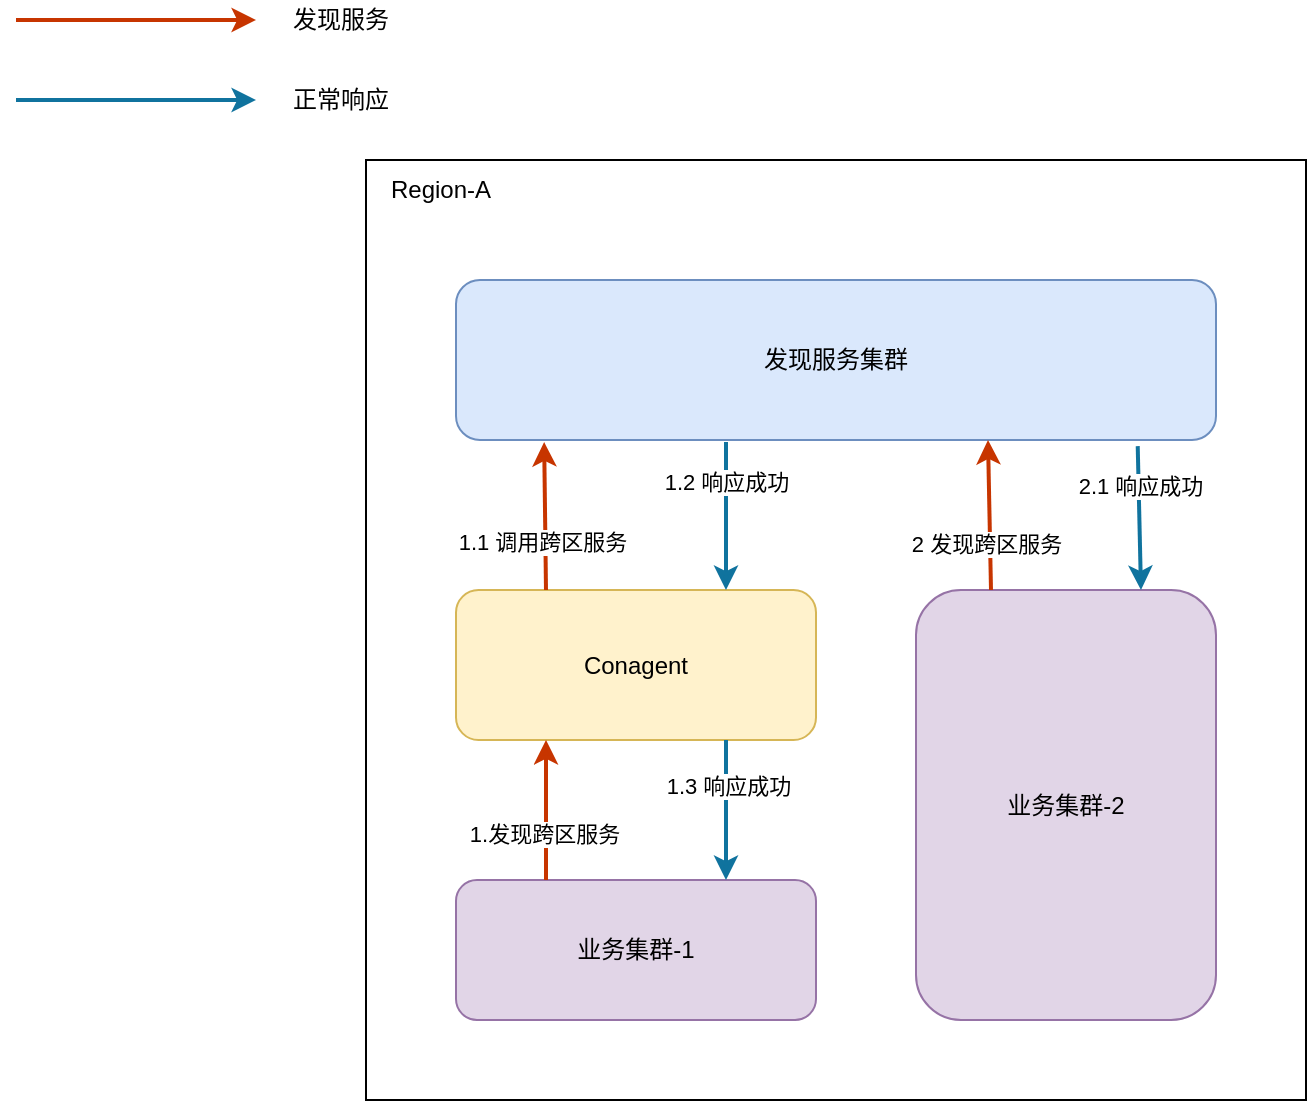 <mxfile version="13.8.1" type="github">
  <diagram id="tbQ7neK_La76-8jwN84w" name="Page-1">
    <mxGraphModel dx="1422" dy="745" grid="1" gridSize="10" guides="1" tooltips="1" connect="1" arrows="1" fold="1" page="1" pageScale="1" pageWidth="827" pageHeight="1169" math="0" shadow="0">
      <root>
        <mxCell id="0" />
        <mxCell id="1" parent="0" />
        <mxCell id="JUCT315TfhuDR2wODprk-1" value="" style="whiteSpace=wrap;html=1;aspect=fixed;" vertex="1" parent="1">
          <mxGeometry x="215" y="100" width="470" height="470" as="geometry" />
        </mxCell>
        <mxCell id="JUCT315TfhuDR2wODprk-2" value="发现服务集群" style="rounded=1;whiteSpace=wrap;html=1;fillColor=#dae8fc;strokeColor=#6c8ebf;" vertex="1" parent="1">
          <mxGeometry x="260" y="160" width="380" height="80" as="geometry" />
        </mxCell>
        <mxCell id="JUCT315TfhuDR2wODprk-3" value="Conagent" style="rounded=1;whiteSpace=wrap;html=1;fillColor=#fff2cc;strokeColor=#d6b656;" vertex="1" parent="1">
          <mxGeometry x="260" y="315" width="180" height="75" as="geometry" />
        </mxCell>
        <mxCell id="JUCT315TfhuDR2wODprk-4" value="业务集群-1" style="rounded=1;whiteSpace=wrap;html=1;fillColor=#e1d5e7;strokeColor=#9673a6;" vertex="1" parent="1">
          <mxGeometry x="260" y="460" width="180" height="70" as="geometry" />
        </mxCell>
        <mxCell id="JUCT315TfhuDR2wODprk-5" value="&lt;span&gt;业务集群-2&lt;/span&gt;" style="rounded=1;whiteSpace=wrap;html=1;fillColor=#e1d5e7;strokeColor=#9673a6;" vertex="1" parent="1">
          <mxGeometry x="490" y="315" width="150" height="215" as="geometry" />
        </mxCell>
        <mxCell id="JUCT315TfhuDR2wODprk-6" value="" style="endArrow=classic;html=1;fillColor=#fa6800;strokeColor=#C73500;strokeWidth=2;exitX=0.25;exitY=0;exitDx=0;exitDy=0;" edge="1" parent="1" source="JUCT315TfhuDR2wODprk-5">
          <mxGeometry width="50" height="50" relative="1" as="geometry">
            <mxPoint x="565" y="289.289" as="sourcePoint" />
            <mxPoint x="526" y="240" as="targetPoint" />
          </mxGeometry>
        </mxCell>
        <mxCell id="JUCT315TfhuDR2wODprk-7" value="2 发现跨区服务" style="edgeLabel;html=1;align=center;verticalAlign=middle;resizable=0;points=[];" vertex="1" connectable="0" parent="JUCT315TfhuDR2wODprk-6">
          <mxGeometry x="-0.392" y="2" relative="1" as="geometry">
            <mxPoint as="offset" />
          </mxGeometry>
        </mxCell>
        <mxCell id="JUCT315TfhuDR2wODprk-8" value="" style="endArrow=classic;html=1;exitX=0.25;exitY=0;exitDx=0;exitDy=0;entryX=0.25;entryY=1;entryDx=0;entryDy=0;fillColor=#fa6800;strokeColor=#C73500;strokeWidth=2;" edge="1" parent="1" source="JUCT315TfhuDR2wODprk-4" target="JUCT315TfhuDR2wODprk-3">
          <mxGeometry width="50" height="50" relative="1" as="geometry">
            <mxPoint x="310" y="460.71" as="sourcePoint" />
            <mxPoint x="310" y="389.999" as="targetPoint" />
          </mxGeometry>
        </mxCell>
        <mxCell id="JUCT315TfhuDR2wODprk-9" value="1.发现跨区服务" style="edgeLabel;html=1;align=center;verticalAlign=middle;resizable=0;points=[];" vertex="1" connectable="0" parent="JUCT315TfhuDR2wODprk-8">
          <mxGeometry x="-0.343" y="1" relative="1" as="geometry">
            <mxPoint as="offset" />
          </mxGeometry>
        </mxCell>
        <mxCell id="JUCT315TfhuDR2wODprk-10" value="" style="endArrow=classic;html=1;exitX=0.75;exitY=1;exitDx=0;exitDy=0;entryX=0.75;entryY=0;entryDx=0;entryDy=0;fillColor=#b1ddf0;strokeColor=#10739e;strokeWidth=2;" edge="1" parent="1" source="JUCT315TfhuDR2wODprk-3" target="JUCT315TfhuDR2wODprk-4">
          <mxGeometry width="50" height="50" relative="1" as="geometry">
            <mxPoint x="315" y="440" as="sourcePoint" />
            <mxPoint x="315" y="400" as="targetPoint" />
          </mxGeometry>
        </mxCell>
        <mxCell id="JUCT315TfhuDR2wODprk-11" value="1.3 响应成功" style="edgeLabel;html=1;align=center;verticalAlign=middle;resizable=0;points=[];" vertex="1" connectable="0" parent="JUCT315TfhuDR2wODprk-10">
          <mxGeometry x="-0.343" y="1" relative="1" as="geometry">
            <mxPoint as="offset" />
          </mxGeometry>
        </mxCell>
        <mxCell id="JUCT315TfhuDR2wODprk-12" value="" style="endArrow=classic;html=1;exitX=0.25;exitY=0;exitDx=0;exitDy=0;entryX=0.116;entryY=1.013;entryDx=0;entryDy=0;entryPerimeter=0;fillColor=#fa6800;strokeColor=#C73500;strokeWidth=2;" edge="1" parent="1" source="JUCT315TfhuDR2wODprk-3" target="JUCT315TfhuDR2wODprk-2">
          <mxGeometry width="50" height="50" relative="1" as="geometry">
            <mxPoint x="315" y="440" as="sourcePoint" />
            <mxPoint x="315" y="400" as="targetPoint" />
          </mxGeometry>
        </mxCell>
        <mxCell id="JUCT315TfhuDR2wODprk-13" value="1.1 调用跨区服务" style="edgeLabel;html=1;align=center;verticalAlign=middle;resizable=0;points=[];" vertex="1" connectable="0" parent="JUCT315TfhuDR2wODprk-12">
          <mxGeometry x="-0.35" y="2" relative="1" as="geometry">
            <mxPoint as="offset" />
          </mxGeometry>
        </mxCell>
        <mxCell id="JUCT315TfhuDR2wODprk-14" value="" style="endArrow=classic;html=1;entryX=0.75;entryY=0;entryDx=0;entryDy=0;strokeWidth=2;fillColor=#b1ddf0;strokeColor=#10739e;" edge="1" parent="1" target="JUCT315TfhuDR2wODprk-3">
          <mxGeometry width="50" height="50" relative="1" as="geometry">
            <mxPoint x="395" y="241" as="sourcePoint" />
            <mxPoint x="314.08" y="251.04" as="targetPoint" />
          </mxGeometry>
        </mxCell>
        <mxCell id="JUCT315TfhuDR2wODprk-15" value="1.2 响应成功" style="edgeLabel;html=1;align=center;verticalAlign=middle;resizable=0;points=[];" vertex="1" connectable="0" parent="JUCT315TfhuDR2wODprk-14">
          <mxGeometry x="-0.46" relative="1" as="geometry">
            <mxPoint as="offset" />
          </mxGeometry>
        </mxCell>
        <mxCell id="JUCT315TfhuDR2wODprk-16" value="Region-A" style="text;html=1;strokeColor=none;fillColor=none;align=center;verticalAlign=middle;whiteSpace=wrap;rounded=0;" vertex="1" parent="1">
          <mxGeometry x="215" y="100" width="75" height="30" as="geometry" />
        </mxCell>
        <mxCell id="JUCT315TfhuDR2wODprk-17" value="" style="endArrow=classic;html=1;entryX=0.75;entryY=0;entryDx=0;entryDy=0;strokeWidth=2;fillColor=#b1ddf0;strokeColor=#10739e;exitX=0.897;exitY=1.038;exitDx=0;exitDy=0;exitPerimeter=0;" edge="1" parent="1" source="JUCT315TfhuDR2wODprk-2" target="JUCT315TfhuDR2wODprk-5">
          <mxGeometry width="50" height="50" relative="1" as="geometry">
            <mxPoint x="405" y="251" as="sourcePoint" />
            <mxPoint x="405" y="325" as="targetPoint" />
          </mxGeometry>
        </mxCell>
        <mxCell id="JUCT315TfhuDR2wODprk-18" value="2.1 响应成功" style="edgeLabel;html=1;align=center;verticalAlign=middle;resizable=0;points=[];" vertex="1" connectable="0" parent="JUCT315TfhuDR2wODprk-17">
          <mxGeometry x="-0.46" relative="1" as="geometry">
            <mxPoint as="offset" />
          </mxGeometry>
        </mxCell>
        <mxCell id="JUCT315TfhuDR2wODprk-19" value="" style="endArrow=classic;html=1;fillColor=#fa6800;strokeColor=#C73500;strokeWidth=2;" edge="1" parent="1">
          <mxGeometry width="50" height="50" relative="1" as="geometry">
            <mxPoint x="40" y="30" as="sourcePoint" />
            <mxPoint x="160" y="30" as="targetPoint" />
          </mxGeometry>
        </mxCell>
        <mxCell id="JUCT315TfhuDR2wODprk-20" value="" style="endArrow=classic;html=1;strokeWidth=2;fillColor=#b1ddf0;strokeColor=#10739e;" edge="1" parent="1">
          <mxGeometry width="50" height="50" relative="1" as="geometry">
            <mxPoint x="40" y="70" as="sourcePoint" />
            <mxPoint x="160" y="70" as="targetPoint" />
          </mxGeometry>
        </mxCell>
        <mxCell id="JUCT315TfhuDR2wODprk-21" value="发现服务" style="text;html=1;strokeColor=none;fillColor=none;align=center;verticalAlign=middle;whiteSpace=wrap;rounded=0;" vertex="1" parent="1">
          <mxGeometry x="175" y="20" width="55" height="20" as="geometry" />
        </mxCell>
        <mxCell id="JUCT315TfhuDR2wODprk-22" value="正常响应" style="text;html=1;strokeColor=none;fillColor=none;align=center;verticalAlign=middle;whiteSpace=wrap;rounded=0;" vertex="1" parent="1">
          <mxGeometry x="175" y="60" width="55" height="20" as="geometry" />
        </mxCell>
      </root>
    </mxGraphModel>
  </diagram>
</mxfile>
